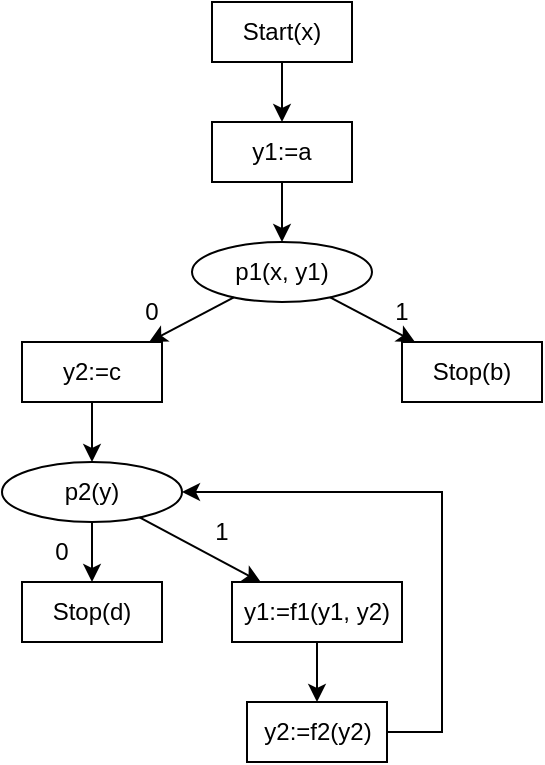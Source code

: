 <mxfile version="15.5.4" type="device"><diagram id="-UK28mqGMtvThzV_xgsl" name="Page-1"><mxGraphModel dx="1582" dy="702" grid="1" gridSize="10" guides="1" tooltips="1" connect="1" arrows="1" fold="1" page="1" pageScale="1" pageWidth="850" pageHeight="1100" math="0" shadow="0"><root><mxCell id="0"/><mxCell id="1" parent="0"/><mxCell id="f4X_542qzXJ8YHwZum6N-1" value="Start(x)" style="rounded=0;whiteSpace=wrap;html=1;" vertex="1" parent="1"><mxGeometry x="65" y="40" width="70" height="30" as="geometry"/></mxCell><mxCell id="f4X_542qzXJ8YHwZum6N-25" value="y1:=a" style="rounded=0;whiteSpace=wrap;html=1;" vertex="1" parent="1"><mxGeometry x="65" y="100" width="70" height="30" as="geometry"/></mxCell><mxCell id="f4X_542qzXJ8YHwZum6N-26" value="" style="endArrow=classic;html=1;rounded=0;startArrow=none;" edge="1" parent="1" source="f4X_542qzXJ8YHwZum6N-1" target="f4X_542qzXJ8YHwZum6N-25"><mxGeometry width="50" height="50" relative="1" as="geometry"><mxPoint x="282.172" y="607.927" as="sourcePoint"/><mxPoint x="221.536" y="642.18" as="targetPoint"/></mxGeometry></mxCell><mxCell id="f4X_542qzXJ8YHwZum6N-27" value="p1(x, y1)" style="ellipse;whiteSpace=wrap;html=1;" vertex="1" parent="1"><mxGeometry x="55" y="160" width="90" height="30" as="geometry"/></mxCell><mxCell id="f4X_542qzXJ8YHwZum6N-28" value="" style="endArrow=classic;html=1;rounded=0;startArrow=none;" edge="1" parent="1" source="f4X_542qzXJ8YHwZum6N-25" target="f4X_542qzXJ8YHwZum6N-27"><mxGeometry width="50" height="50" relative="1" as="geometry"><mxPoint x="110" y="80" as="sourcePoint"/><mxPoint x="110" y="110" as="targetPoint"/></mxGeometry></mxCell><mxCell id="f4X_542qzXJ8YHwZum6N-30" value="Stop(b)" style="rounded=0;whiteSpace=wrap;html=1;" vertex="1" parent="1"><mxGeometry x="160" y="210" width="70" height="30" as="geometry"/></mxCell><mxCell id="f4X_542qzXJ8YHwZum6N-31" value="" style="endArrow=classic;html=1;rounded=0;startArrow=none;" edge="1" parent="1" source="f4X_542qzXJ8YHwZum6N-27" target="f4X_542qzXJ8YHwZum6N-30"><mxGeometry width="50" height="50" relative="1" as="geometry"><mxPoint x="110" y="140" as="sourcePoint"/><mxPoint x="110" y="170" as="targetPoint"/></mxGeometry></mxCell><mxCell id="f4X_542qzXJ8YHwZum6N-35" value="" style="endArrow=classic;html=1;rounded=0;startArrow=none;" edge="1" parent="1" source="f4X_542qzXJ8YHwZum6N-27" target="f4X_542qzXJ8YHwZum6N-51"><mxGeometry width="50" height="50" relative="1" as="geometry"><mxPoint x="110" y="140" as="sourcePoint"/><mxPoint x="61.5" y="210" as="targetPoint"/></mxGeometry></mxCell><mxCell id="f4X_542qzXJ8YHwZum6N-36" value="1" style="text;html=1;strokeColor=none;fillColor=none;align=center;verticalAlign=middle;whiteSpace=wrap;rounded=0;" vertex="1" parent="1"><mxGeometry x="130" y="180" width="60" height="30" as="geometry"/></mxCell><mxCell id="f4X_542qzXJ8YHwZum6N-37" value="0" style="text;html=1;strokeColor=none;fillColor=none;align=center;verticalAlign=middle;whiteSpace=wrap;rounded=0;" vertex="1" parent="1"><mxGeometry x="5" y="180" width="60" height="30" as="geometry"/></mxCell><mxCell id="f4X_542qzXJ8YHwZum6N-39" value="p2(y)" style="ellipse;whiteSpace=wrap;html=1;" vertex="1" parent="1"><mxGeometry x="-40" y="270" width="90" height="30" as="geometry"/></mxCell><mxCell id="f4X_542qzXJ8YHwZum6N-40" value="Stop(d)" style="rounded=0;whiteSpace=wrap;html=1;" vertex="1" parent="1"><mxGeometry x="-30" y="330" width="70" height="30" as="geometry"/></mxCell><mxCell id="f4X_542qzXJ8YHwZum6N-43" value="" style="endArrow=classic;html=1;rounded=0;startArrow=none;" edge="1" parent="1" source="f4X_542qzXJ8YHwZum6N-39" target="f4X_542qzXJ8YHwZum6N-40"><mxGeometry width="50" height="50" relative="1" as="geometry"><mxPoint x="85" y="150" as="sourcePoint"/><mxPoint x="85" y="180" as="targetPoint"/></mxGeometry></mxCell><mxCell id="f4X_542qzXJ8YHwZum6N-45" value="0" style="text;html=1;strokeColor=none;fillColor=none;align=center;verticalAlign=middle;whiteSpace=wrap;rounded=0;" vertex="1" parent="1"><mxGeometry x="-40" y="300" width="60" height="30" as="geometry"/></mxCell><mxCell id="f4X_542qzXJ8YHwZum6N-47" value="y1:=f1(y1, y2)" style="rounded=0;whiteSpace=wrap;html=1;" vertex="1" parent="1"><mxGeometry x="75" y="330" width="85" height="30" as="geometry"/></mxCell><mxCell id="f4X_542qzXJ8YHwZum6N-48" value="" style="endArrow=classic;html=1;rounded=0;startArrow=none;" edge="1" parent="1" source="f4X_542qzXJ8YHwZum6N-39" target="f4X_542qzXJ8YHwZum6N-47"><mxGeometry width="50" height="50" relative="1" as="geometry"><mxPoint x="15.77" y="309.23" as="sourcePoint"/><mxPoint x="-15" y="340" as="targetPoint"/></mxGeometry></mxCell><mxCell id="f4X_542qzXJ8YHwZum6N-49" value="1" style="text;html=1;strokeColor=none;fillColor=none;align=center;verticalAlign=middle;whiteSpace=wrap;rounded=0;" vertex="1" parent="1"><mxGeometry x="40" y="290" width="60" height="30" as="geometry"/></mxCell><mxCell id="f4X_542qzXJ8YHwZum6N-50" value="" style="endArrow=classic;html=1;rounded=0;startArrow=none;" edge="1" parent="1" source="f4X_542qzXJ8YHwZum6N-53" target="f4X_542qzXJ8YHwZum6N-39"><mxGeometry width="50" height="50" relative="1" as="geometry"><mxPoint x="75" y="140" as="sourcePoint"/><mxPoint x="75" y="170" as="targetPoint"/><Array as="points"><mxPoint x="180" y="405"/><mxPoint x="180" y="285"/></Array></mxGeometry></mxCell><mxCell id="f4X_542qzXJ8YHwZum6N-51" value="y2:=c" style="rounded=0;whiteSpace=wrap;html=1;" vertex="1" parent="1"><mxGeometry x="-30" y="210" width="70" height="30" as="geometry"/></mxCell><mxCell id="f4X_542qzXJ8YHwZum6N-52" value="" style="endArrow=classic;html=1;rounded=0;startArrow=none;" edge="1" parent="1" source="f4X_542qzXJ8YHwZum6N-51" target="f4X_542qzXJ8YHwZum6N-39"><mxGeometry width="50" height="50" relative="1" as="geometry"><mxPoint x="110" y="80" as="sourcePoint"/><mxPoint x="110" y="110" as="targetPoint"/></mxGeometry></mxCell><mxCell id="f4X_542qzXJ8YHwZum6N-53" value="y2:=f2(y2)" style="rounded=0;whiteSpace=wrap;html=1;" vertex="1" parent="1"><mxGeometry x="82.5" y="390" width="70" height="30" as="geometry"/></mxCell><mxCell id="f4X_542qzXJ8YHwZum6N-54" value="" style="endArrow=classic;html=1;rounded=0;startArrow=none;" edge="1" parent="1" source="f4X_542qzXJ8YHwZum6N-47" target="f4X_542qzXJ8YHwZum6N-53"><mxGeometry width="50" height="50" relative="1" as="geometry"><mxPoint x="118" y="340" as="sourcePoint"/><mxPoint x="110" y="110" as="targetPoint"/></mxGeometry></mxCell></root></mxGraphModel></diagram></mxfile>